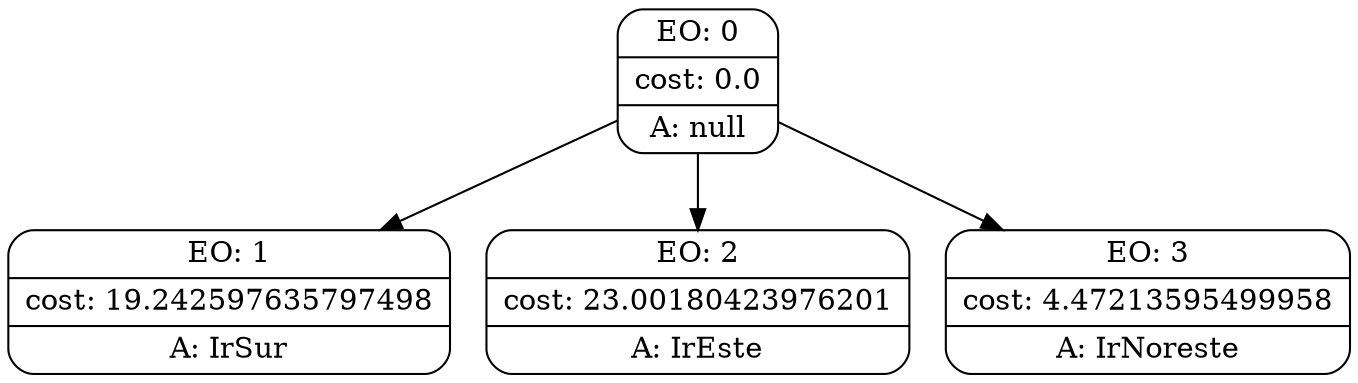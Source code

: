 digraph g {
node [shape = Mrecord];
nodo0[label="{EO: 0|cost: 0.0|A: null}"]
nodo1[label="{EO: 1|cost: 19.242597635797498|A: IrSur}"]

nodo0 -> nodo1;
nodo2[label="{EO: 2|cost: 23.00180423976201|A: IrEste}"]

nodo0 -> nodo2;
nodo3[label="{EO: 3|cost: 4.47213595499958|A: IrNoreste}"]

nodo0 -> nodo3;


}